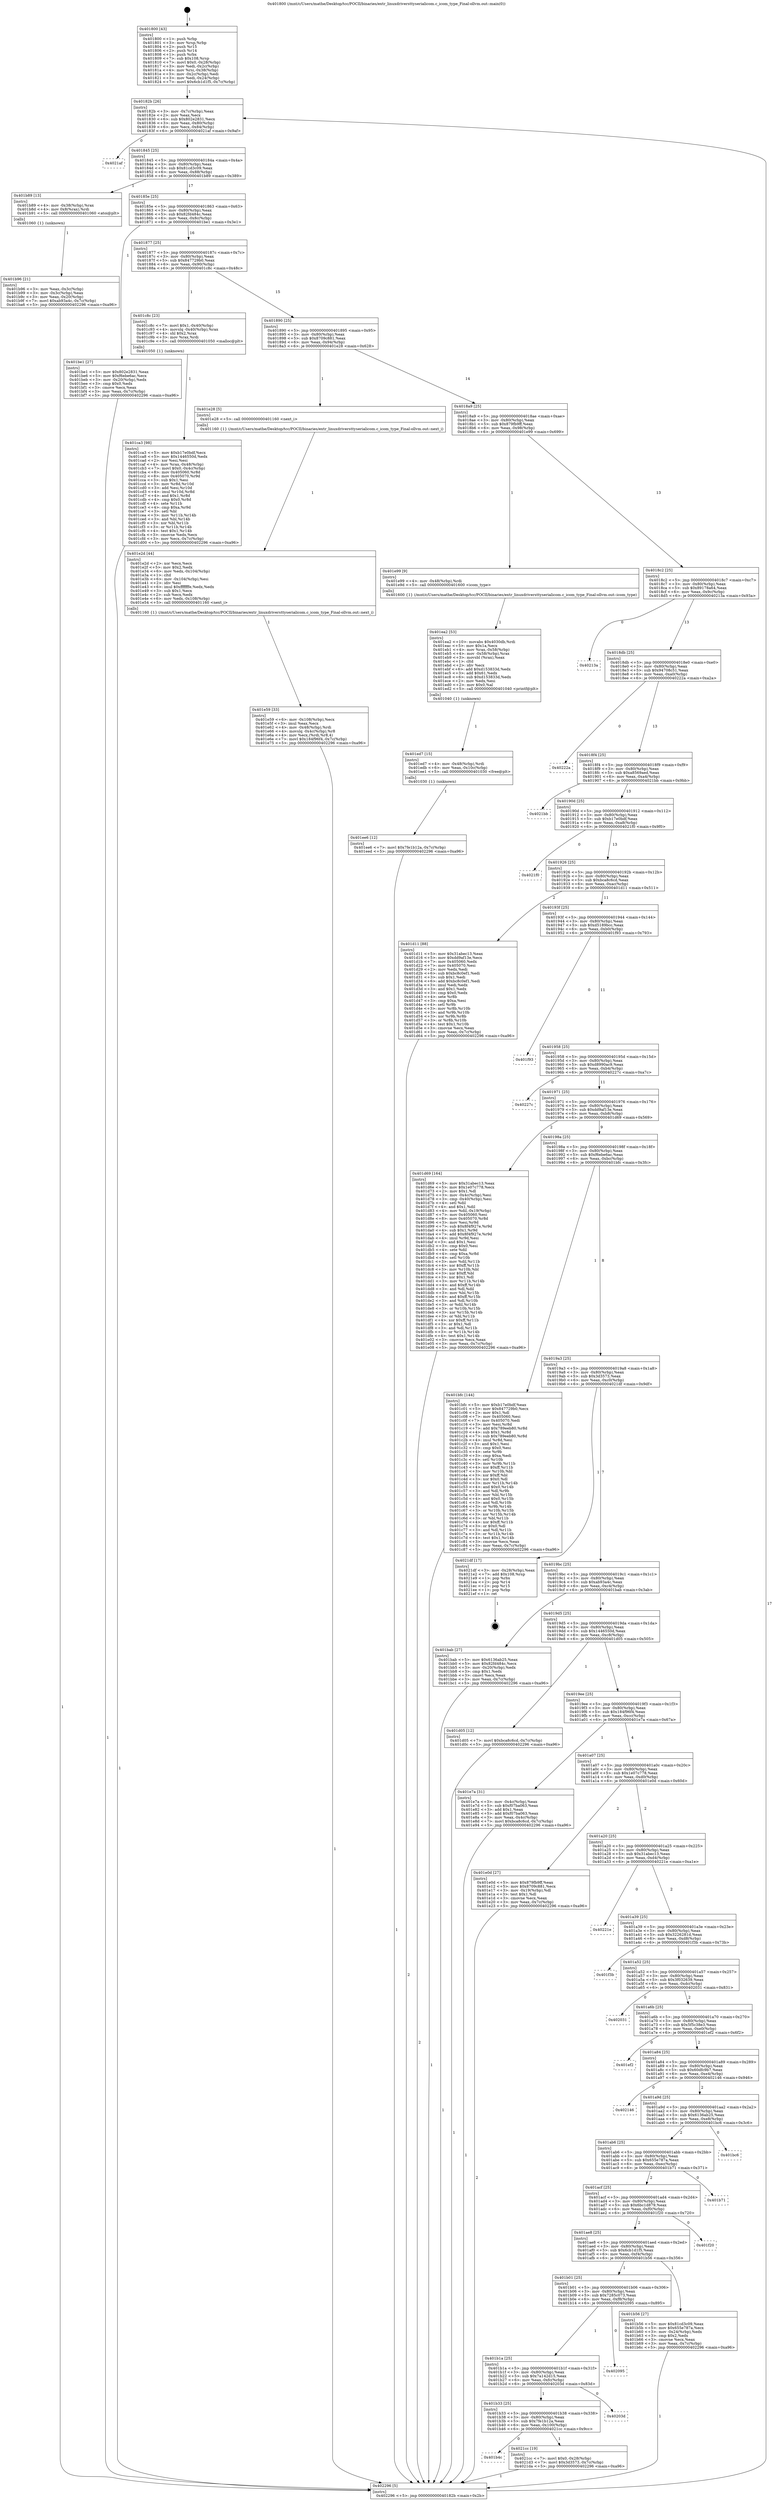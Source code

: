 digraph "0x401800" {
  label = "0x401800 (/mnt/c/Users/mathe/Desktop/tcc/POCII/binaries/extr_linuxdriversttyserialicom.c_icom_type_Final-ollvm.out::main(0))"
  labelloc = "t"
  node[shape=record]

  Entry [label="",width=0.3,height=0.3,shape=circle,fillcolor=black,style=filled]
  "0x40182b" [label="{
     0x40182b [26]\l
     | [instrs]\l
     &nbsp;&nbsp;0x40182b \<+3\>: mov -0x7c(%rbp),%eax\l
     &nbsp;&nbsp;0x40182e \<+2\>: mov %eax,%ecx\l
     &nbsp;&nbsp;0x401830 \<+6\>: sub $0x802e2831,%ecx\l
     &nbsp;&nbsp;0x401836 \<+3\>: mov %eax,-0x80(%rbp)\l
     &nbsp;&nbsp;0x401839 \<+6\>: mov %ecx,-0x84(%rbp)\l
     &nbsp;&nbsp;0x40183f \<+6\>: je 00000000004021af \<main+0x9af\>\l
  }"]
  "0x4021af" [label="{
     0x4021af\l
  }", style=dashed]
  "0x401845" [label="{
     0x401845 [25]\l
     | [instrs]\l
     &nbsp;&nbsp;0x401845 \<+5\>: jmp 000000000040184a \<main+0x4a\>\l
     &nbsp;&nbsp;0x40184a \<+3\>: mov -0x80(%rbp),%eax\l
     &nbsp;&nbsp;0x40184d \<+5\>: sub $0x81cd3c09,%eax\l
     &nbsp;&nbsp;0x401852 \<+6\>: mov %eax,-0x88(%rbp)\l
     &nbsp;&nbsp;0x401858 \<+6\>: je 0000000000401b89 \<main+0x389\>\l
  }"]
  Exit [label="",width=0.3,height=0.3,shape=circle,fillcolor=black,style=filled,peripheries=2]
  "0x401b89" [label="{
     0x401b89 [13]\l
     | [instrs]\l
     &nbsp;&nbsp;0x401b89 \<+4\>: mov -0x38(%rbp),%rax\l
     &nbsp;&nbsp;0x401b8d \<+4\>: mov 0x8(%rax),%rdi\l
     &nbsp;&nbsp;0x401b91 \<+5\>: call 0000000000401060 \<atoi@plt\>\l
     | [calls]\l
     &nbsp;&nbsp;0x401060 \{1\} (unknown)\l
  }"]
  "0x40185e" [label="{
     0x40185e [25]\l
     | [instrs]\l
     &nbsp;&nbsp;0x40185e \<+5\>: jmp 0000000000401863 \<main+0x63\>\l
     &nbsp;&nbsp;0x401863 \<+3\>: mov -0x80(%rbp),%eax\l
     &nbsp;&nbsp;0x401866 \<+5\>: sub $0x82fd484c,%eax\l
     &nbsp;&nbsp;0x40186b \<+6\>: mov %eax,-0x8c(%rbp)\l
     &nbsp;&nbsp;0x401871 \<+6\>: je 0000000000401be1 \<main+0x3e1\>\l
  }"]
  "0x401b4c" [label="{
     0x401b4c\l
  }", style=dashed]
  "0x401be1" [label="{
     0x401be1 [27]\l
     | [instrs]\l
     &nbsp;&nbsp;0x401be1 \<+5\>: mov $0x802e2831,%eax\l
     &nbsp;&nbsp;0x401be6 \<+5\>: mov $0xf6ebe6ac,%ecx\l
     &nbsp;&nbsp;0x401beb \<+3\>: mov -0x20(%rbp),%edx\l
     &nbsp;&nbsp;0x401bee \<+3\>: cmp $0x0,%edx\l
     &nbsp;&nbsp;0x401bf1 \<+3\>: cmove %ecx,%eax\l
     &nbsp;&nbsp;0x401bf4 \<+3\>: mov %eax,-0x7c(%rbp)\l
     &nbsp;&nbsp;0x401bf7 \<+5\>: jmp 0000000000402296 \<main+0xa96\>\l
  }"]
  "0x401877" [label="{
     0x401877 [25]\l
     | [instrs]\l
     &nbsp;&nbsp;0x401877 \<+5\>: jmp 000000000040187c \<main+0x7c\>\l
     &nbsp;&nbsp;0x40187c \<+3\>: mov -0x80(%rbp),%eax\l
     &nbsp;&nbsp;0x40187f \<+5\>: sub $0x847729b0,%eax\l
     &nbsp;&nbsp;0x401884 \<+6\>: mov %eax,-0x90(%rbp)\l
     &nbsp;&nbsp;0x40188a \<+6\>: je 0000000000401c8c \<main+0x48c\>\l
  }"]
  "0x4021cc" [label="{
     0x4021cc [19]\l
     | [instrs]\l
     &nbsp;&nbsp;0x4021cc \<+7\>: movl $0x0,-0x28(%rbp)\l
     &nbsp;&nbsp;0x4021d3 \<+7\>: movl $0x3d3573,-0x7c(%rbp)\l
     &nbsp;&nbsp;0x4021da \<+5\>: jmp 0000000000402296 \<main+0xa96\>\l
  }"]
  "0x401c8c" [label="{
     0x401c8c [23]\l
     | [instrs]\l
     &nbsp;&nbsp;0x401c8c \<+7\>: movl $0x1,-0x40(%rbp)\l
     &nbsp;&nbsp;0x401c93 \<+4\>: movslq -0x40(%rbp),%rax\l
     &nbsp;&nbsp;0x401c97 \<+4\>: shl $0x2,%rax\l
     &nbsp;&nbsp;0x401c9b \<+3\>: mov %rax,%rdi\l
     &nbsp;&nbsp;0x401c9e \<+5\>: call 0000000000401050 \<malloc@plt\>\l
     | [calls]\l
     &nbsp;&nbsp;0x401050 \{1\} (unknown)\l
  }"]
  "0x401890" [label="{
     0x401890 [25]\l
     | [instrs]\l
     &nbsp;&nbsp;0x401890 \<+5\>: jmp 0000000000401895 \<main+0x95\>\l
     &nbsp;&nbsp;0x401895 \<+3\>: mov -0x80(%rbp),%eax\l
     &nbsp;&nbsp;0x401898 \<+5\>: sub $0x8709c881,%eax\l
     &nbsp;&nbsp;0x40189d \<+6\>: mov %eax,-0x94(%rbp)\l
     &nbsp;&nbsp;0x4018a3 \<+6\>: je 0000000000401e28 \<main+0x628\>\l
  }"]
  "0x401b33" [label="{
     0x401b33 [25]\l
     | [instrs]\l
     &nbsp;&nbsp;0x401b33 \<+5\>: jmp 0000000000401b38 \<main+0x338\>\l
     &nbsp;&nbsp;0x401b38 \<+3\>: mov -0x80(%rbp),%eax\l
     &nbsp;&nbsp;0x401b3b \<+5\>: sub $0x7fe1b12a,%eax\l
     &nbsp;&nbsp;0x401b40 \<+6\>: mov %eax,-0x100(%rbp)\l
     &nbsp;&nbsp;0x401b46 \<+6\>: je 00000000004021cc \<main+0x9cc\>\l
  }"]
  "0x401e28" [label="{
     0x401e28 [5]\l
     | [instrs]\l
     &nbsp;&nbsp;0x401e28 \<+5\>: call 0000000000401160 \<next_i\>\l
     | [calls]\l
     &nbsp;&nbsp;0x401160 \{1\} (/mnt/c/Users/mathe/Desktop/tcc/POCII/binaries/extr_linuxdriversttyserialicom.c_icom_type_Final-ollvm.out::next_i)\l
  }"]
  "0x4018a9" [label="{
     0x4018a9 [25]\l
     | [instrs]\l
     &nbsp;&nbsp;0x4018a9 \<+5\>: jmp 00000000004018ae \<main+0xae\>\l
     &nbsp;&nbsp;0x4018ae \<+3\>: mov -0x80(%rbp),%eax\l
     &nbsp;&nbsp;0x4018b1 \<+5\>: sub $0x879fb9ff,%eax\l
     &nbsp;&nbsp;0x4018b6 \<+6\>: mov %eax,-0x98(%rbp)\l
     &nbsp;&nbsp;0x4018bc \<+6\>: je 0000000000401e99 \<main+0x699\>\l
  }"]
  "0x40203d" [label="{
     0x40203d\l
  }", style=dashed]
  "0x401e99" [label="{
     0x401e99 [9]\l
     | [instrs]\l
     &nbsp;&nbsp;0x401e99 \<+4\>: mov -0x48(%rbp),%rdi\l
     &nbsp;&nbsp;0x401e9d \<+5\>: call 0000000000401600 \<icom_type\>\l
     | [calls]\l
     &nbsp;&nbsp;0x401600 \{1\} (/mnt/c/Users/mathe/Desktop/tcc/POCII/binaries/extr_linuxdriversttyserialicom.c_icom_type_Final-ollvm.out::icom_type)\l
  }"]
  "0x4018c2" [label="{
     0x4018c2 [25]\l
     | [instrs]\l
     &nbsp;&nbsp;0x4018c2 \<+5\>: jmp 00000000004018c7 \<main+0xc7\>\l
     &nbsp;&nbsp;0x4018c7 \<+3\>: mov -0x80(%rbp),%eax\l
     &nbsp;&nbsp;0x4018ca \<+5\>: sub $0x89178a64,%eax\l
     &nbsp;&nbsp;0x4018cf \<+6\>: mov %eax,-0x9c(%rbp)\l
     &nbsp;&nbsp;0x4018d5 \<+6\>: je 000000000040213a \<main+0x93a\>\l
  }"]
  "0x401b1a" [label="{
     0x401b1a [25]\l
     | [instrs]\l
     &nbsp;&nbsp;0x401b1a \<+5\>: jmp 0000000000401b1f \<main+0x31f\>\l
     &nbsp;&nbsp;0x401b1f \<+3\>: mov -0x80(%rbp),%eax\l
     &nbsp;&nbsp;0x401b22 \<+5\>: sub $0x7a142d15,%eax\l
     &nbsp;&nbsp;0x401b27 \<+6\>: mov %eax,-0xfc(%rbp)\l
     &nbsp;&nbsp;0x401b2d \<+6\>: je 000000000040203d \<main+0x83d\>\l
  }"]
  "0x40213a" [label="{
     0x40213a\l
  }", style=dashed]
  "0x4018db" [label="{
     0x4018db [25]\l
     | [instrs]\l
     &nbsp;&nbsp;0x4018db \<+5\>: jmp 00000000004018e0 \<main+0xe0\>\l
     &nbsp;&nbsp;0x4018e0 \<+3\>: mov -0x80(%rbp),%eax\l
     &nbsp;&nbsp;0x4018e3 \<+5\>: sub $0x94708c51,%eax\l
     &nbsp;&nbsp;0x4018e8 \<+6\>: mov %eax,-0xa0(%rbp)\l
     &nbsp;&nbsp;0x4018ee \<+6\>: je 000000000040222a \<main+0xa2a\>\l
  }"]
  "0x402095" [label="{
     0x402095\l
  }", style=dashed]
  "0x40222a" [label="{
     0x40222a\l
  }", style=dashed]
  "0x4018f4" [label="{
     0x4018f4 [25]\l
     | [instrs]\l
     &nbsp;&nbsp;0x4018f4 \<+5\>: jmp 00000000004018f9 \<main+0xf9\>\l
     &nbsp;&nbsp;0x4018f9 \<+3\>: mov -0x80(%rbp),%eax\l
     &nbsp;&nbsp;0x4018fc \<+5\>: sub $0xa8569aed,%eax\l
     &nbsp;&nbsp;0x401901 \<+6\>: mov %eax,-0xa4(%rbp)\l
     &nbsp;&nbsp;0x401907 \<+6\>: je 00000000004021bb \<main+0x9bb\>\l
  }"]
  "0x401ee6" [label="{
     0x401ee6 [12]\l
     | [instrs]\l
     &nbsp;&nbsp;0x401ee6 \<+7\>: movl $0x7fe1b12a,-0x7c(%rbp)\l
     &nbsp;&nbsp;0x401eed \<+5\>: jmp 0000000000402296 \<main+0xa96\>\l
  }"]
  "0x4021bb" [label="{
     0x4021bb\l
  }", style=dashed]
  "0x40190d" [label="{
     0x40190d [25]\l
     | [instrs]\l
     &nbsp;&nbsp;0x40190d \<+5\>: jmp 0000000000401912 \<main+0x112\>\l
     &nbsp;&nbsp;0x401912 \<+3\>: mov -0x80(%rbp),%eax\l
     &nbsp;&nbsp;0x401915 \<+5\>: sub $0xb17e0bdf,%eax\l
     &nbsp;&nbsp;0x40191a \<+6\>: mov %eax,-0xa8(%rbp)\l
     &nbsp;&nbsp;0x401920 \<+6\>: je 00000000004021f0 \<main+0x9f0\>\l
  }"]
  "0x401ed7" [label="{
     0x401ed7 [15]\l
     | [instrs]\l
     &nbsp;&nbsp;0x401ed7 \<+4\>: mov -0x48(%rbp),%rdi\l
     &nbsp;&nbsp;0x401edb \<+6\>: mov %eax,-0x10c(%rbp)\l
     &nbsp;&nbsp;0x401ee1 \<+5\>: call 0000000000401030 \<free@plt\>\l
     | [calls]\l
     &nbsp;&nbsp;0x401030 \{1\} (unknown)\l
  }"]
  "0x4021f0" [label="{
     0x4021f0\l
  }", style=dashed]
  "0x401926" [label="{
     0x401926 [25]\l
     | [instrs]\l
     &nbsp;&nbsp;0x401926 \<+5\>: jmp 000000000040192b \<main+0x12b\>\l
     &nbsp;&nbsp;0x40192b \<+3\>: mov -0x80(%rbp),%eax\l
     &nbsp;&nbsp;0x40192e \<+5\>: sub $0xbca8c6cd,%eax\l
     &nbsp;&nbsp;0x401933 \<+6\>: mov %eax,-0xac(%rbp)\l
     &nbsp;&nbsp;0x401939 \<+6\>: je 0000000000401d11 \<main+0x511\>\l
  }"]
  "0x401ea2" [label="{
     0x401ea2 [53]\l
     | [instrs]\l
     &nbsp;&nbsp;0x401ea2 \<+10\>: movabs $0x4030db,%rdi\l
     &nbsp;&nbsp;0x401eac \<+5\>: mov $0x1a,%ecx\l
     &nbsp;&nbsp;0x401eb1 \<+4\>: mov %rax,-0x58(%rbp)\l
     &nbsp;&nbsp;0x401eb5 \<+4\>: mov -0x58(%rbp),%rax\l
     &nbsp;&nbsp;0x401eb9 \<+3\>: movsbl (%rax),%eax\l
     &nbsp;&nbsp;0x401ebc \<+1\>: cltd\l
     &nbsp;&nbsp;0x401ebd \<+2\>: idiv %ecx\l
     &nbsp;&nbsp;0x401ebf \<+6\>: add $0xd153833d,%edx\l
     &nbsp;&nbsp;0x401ec5 \<+3\>: add $0x61,%edx\l
     &nbsp;&nbsp;0x401ec8 \<+6\>: sub $0xd153833d,%edx\l
     &nbsp;&nbsp;0x401ece \<+2\>: mov %edx,%esi\l
     &nbsp;&nbsp;0x401ed0 \<+2\>: mov $0x0,%al\l
     &nbsp;&nbsp;0x401ed2 \<+5\>: call 0000000000401040 \<printf@plt\>\l
     | [calls]\l
     &nbsp;&nbsp;0x401040 \{1\} (unknown)\l
  }"]
  "0x401d11" [label="{
     0x401d11 [88]\l
     | [instrs]\l
     &nbsp;&nbsp;0x401d11 \<+5\>: mov $0x31abec13,%eax\l
     &nbsp;&nbsp;0x401d16 \<+5\>: mov $0xdd9af13e,%ecx\l
     &nbsp;&nbsp;0x401d1b \<+7\>: mov 0x405060,%edx\l
     &nbsp;&nbsp;0x401d22 \<+7\>: mov 0x405070,%esi\l
     &nbsp;&nbsp;0x401d29 \<+2\>: mov %edx,%edi\l
     &nbsp;&nbsp;0x401d2b \<+6\>: sub $0xbc8c0ef1,%edi\l
     &nbsp;&nbsp;0x401d31 \<+3\>: sub $0x1,%edi\l
     &nbsp;&nbsp;0x401d34 \<+6\>: add $0xbc8c0ef1,%edi\l
     &nbsp;&nbsp;0x401d3a \<+3\>: imul %edi,%edx\l
     &nbsp;&nbsp;0x401d3d \<+3\>: and $0x1,%edx\l
     &nbsp;&nbsp;0x401d40 \<+3\>: cmp $0x0,%edx\l
     &nbsp;&nbsp;0x401d43 \<+4\>: sete %r8b\l
     &nbsp;&nbsp;0x401d47 \<+3\>: cmp $0xa,%esi\l
     &nbsp;&nbsp;0x401d4a \<+4\>: setl %r9b\l
     &nbsp;&nbsp;0x401d4e \<+3\>: mov %r8b,%r10b\l
     &nbsp;&nbsp;0x401d51 \<+3\>: and %r9b,%r10b\l
     &nbsp;&nbsp;0x401d54 \<+3\>: xor %r9b,%r8b\l
     &nbsp;&nbsp;0x401d57 \<+3\>: or %r8b,%r10b\l
     &nbsp;&nbsp;0x401d5a \<+4\>: test $0x1,%r10b\l
     &nbsp;&nbsp;0x401d5e \<+3\>: cmovne %ecx,%eax\l
     &nbsp;&nbsp;0x401d61 \<+3\>: mov %eax,-0x7c(%rbp)\l
     &nbsp;&nbsp;0x401d64 \<+5\>: jmp 0000000000402296 \<main+0xa96\>\l
  }"]
  "0x40193f" [label="{
     0x40193f [25]\l
     | [instrs]\l
     &nbsp;&nbsp;0x40193f \<+5\>: jmp 0000000000401944 \<main+0x144\>\l
     &nbsp;&nbsp;0x401944 \<+3\>: mov -0x80(%rbp),%eax\l
     &nbsp;&nbsp;0x401947 \<+5\>: sub $0xd5189bcc,%eax\l
     &nbsp;&nbsp;0x40194c \<+6\>: mov %eax,-0xb0(%rbp)\l
     &nbsp;&nbsp;0x401952 \<+6\>: je 0000000000401f93 \<main+0x793\>\l
  }"]
  "0x401e59" [label="{
     0x401e59 [33]\l
     | [instrs]\l
     &nbsp;&nbsp;0x401e59 \<+6\>: mov -0x108(%rbp),%ecx\l
     &nbsp;&nbsp;0x401e5f \<+3\>: imul %eax,%ecx\l
     &nbsp;&nbsp;0x401e62 \<+4\>: mov -0x48(%rbp),%rdi\l
     &nbsp;&nbsp;0x401e66 \<+4\>: movslq -0x4c(%rbp),%r8\l
     &nbsp;&nbsp;0x401e6a \<+4\>: mov %ecx,(%rdi,%r8,4)\l
     &nbsp;&nbsp;0x401e6e \<+7\>: movl $0x184f96f4,-0x7c(%rbp)\l
     &nbsp;&nbsp;0x401e75 \<+5\>: jmp 0000000000402296 \<main+0xa96\>\l
  }"]
  "0x401f93" [label="{
     0x401f93\l
  }", style=dashed]
  "0x401958" [label="{
     0x401958 [25]\l
     | [instrs]\l
     &nbsp;&nbsp;0x401958 \<+5\>: jmp 000000000040195d \<main+0x15d\>\l
     &nbsp;&nbsp;0x40195d \<+3\>: mov -0x80(%rbp),%eax\l
     &nbsp;&nbsp;0x401960 \<+5\>: sub $0xd8990ac9,%eax\l
     &nbsp;&nbsp;0x401965 \<+6\>: mov %eax,-0xb4(%rbp)\l
     &nbsp;&nbsp;0x40196b \<+6\>: je 000000000040227c \<main+0xa7c\>\l
  }"]
  "0x401e2d" [label="{
     0x401e2d [44]\l
     | [instrs]\l
     &nbsp;&nbsp;0x401e2d \<+2\>: xor %ecx,%ecx\l
     &nbsp;&nbsp;0x401e2f \<+5\>: mov $0x2,%edx\l
     &nbsp;&nbsp;0x401e34 \<+6\>: mov %edx,-0x104(%rbp)\l
     &nbsp;&nbsp;0x401e3a \<+1\>: cltd\l
     &nbsp;&nbsp;0x401e3b \<+6\>: mov -0x104(%rbp),%esi\l
     &nbsp;&nbsp;0x401e41 \<+2\>: idiv %esi\l
     &nbsp;&nbsp;0x401e43 \<+6\>: imul $0xfffffffe,%edx,%edx\l
     &nbsp;&nbsp;0x401e49 \<+3\>: sub $0x1,%ecx\l
     &nbsp;&nbsp;0x401e4c \<+2\>: sub %ecx,%edx\l
     &nbsp;&nbsp;0x401e4e \<+6\>: mov %edx,-0x108(%rbp)\l
     &nbsp;&nbsp;0x401e54 \<+5\>: call 0000000000401160 \<next_i\>\l
     | [calls]\l
     &nbsp;&nbsp;0x401160 \{1\} (/mnt/c/Users/mathe/Desktop/tcc/POCII/binaries/extr_linuxdriversttyserialicom.c_icom_type_Final-ollvm.out::next_i)\l
  }"]
  "0x40227c" [label="{
     0x40227c\l
  }", style=dashed]
  "0x401971" [label="{
     0x401971 [25]\l
     | [instrs]\l
     &nbsp;&nbsp;0x401971 \<+5\>: jmp 0000000000401976 \<main+0x176\>\l
     &nbsp;&nbsp;0x401976 \<+3\>: mov -0x80(%rbp),%eax\l
     &nbsp;&nbsp;0x401979 \<+5\>: sub $0xdd9af13e,%eax\l
     &nbsp;&nbsp;0x40197e \<+6\>: mov %eax,-0xb8(%rbp)\l
     &nbsp;&nbsp;0x401984 \<+6\>: je 0000000000401d69 \<main+0x569\>\l
  }"]
  "0x401ca3" [label="{
     0x401ca3 [98]\l
     | [instrs]\l
     &nbsp;&nbsp;0x401ca3 \<+5\>: mov $0xb17e0bdf,%ecx\l
     &nbsp;&nbsp;0x401ca8 \<+5\>: mov $0x1446550d,%edx\l
     &nbsp;&nbsp;0x401cad \<+2\>: xor %esi,%esi\l
     &nbsp;&nbsp;0x401caf \<+4\>: mov %rax,-0x48(%rbp)\l
     &nbsp;&nbsp;0x401cb3 \<+7\>: movl $0x0,-0x4c(%rbp)\l
     &nbsp;&nbsp;0x401cba \<+8\>: mov 0x405060,%r8d\l
     &nbsp;&nbsp;0x401cc2 \<+8\>: mov 0x405070,%r9d\l
     &nbsp;&nbsp;0x401cca \<+3\>: sub $0x1,%esi\l
     &nbsp;&nbsp;0x401ccd \<+3\>: mov %r8d,%r10d\l
     &nbsp;&nbsp;0x401cd0 \<+3\>: add %esi,%r10d\l
     &nbsp;&nbsp;0x401cd3 \<+4\>: imul %r10d,%r8d\l
     &nbsp;&nbsp;0x401cd7 \<+4\>: and $0x1,%r8d\l
     &nbsp;&nbsp;0x401cdb \<+4\>: cmp $0x0,%r8d\l
     &nbsp;&nbsp;0x401cdf \<+4\>: sete %r11b\l
     &nbsp;&nbsp;0x401ce3 \<+4\>: cmp $0xa,%r9d\l
     &nbsp;&nbsp;0x401ce7 \<+3\>: setl %bl\l
     &nbsp;&nbsp;0x401cea \<+3\>: mov %r11b,%r14b\l
     &nbsp;&nbsp;0x401ced \<+3\>: and %bl,%r14b\l
     &nbsp;&nbsp;0x401cf0 \<+3\>: xor %bl,%r11b\l
     &nbsp;&nbsp;0x401cf3 \<+3\>: or %r11b,%r14b\l
     &nbsp;&nbsp;0x401cf6 \<+4\>: test $0x1,%r14b\l
     &nbsp;&nbsp;0x401cfa \<+3\>: cmovne %edx,%ecx\l
     &nbsp;&nbsp;0x401cfd \<+3\>: mov %ecx,-0x7c(%rbp)\l
     &nbsp;&nbsp;0x401d00 \<+5\>: jmp 0000000000402296 \<main+0xa96\>\l
  }"]
  "0x401d69" [label="{
     0x401d69 [164]\l
     | [instrs]\l
     &nbsp;&nbsp;0x401d69 \<+5\>: mov $0x31abec13,%eax\l
     &nbsp;&nbsp;0x401d6e \<+5\>: mov $0x1e07c778,%ecx\l
     &nbsp;&nbsp;0x401d73 \<+2\>: mov $0x1,%dl\l
     &nbsp;&nbsp;0x401d75 \<+3\>: mov -0x4c(%rbp),%esi\l
     &nbsp;&nbsp;0x401d78 \<+3\>: cmp -0x40(%rbp),%esi\l
     &nbsp;&nbsp;0x401d7b \<+4\>: setl %dil\l
     &nbsp;&nbsp;0x401d7f \<+4\>: and $0x1,%dil\l
     &nbsp;&nbsp;0x401d83 \<+4\>: mov %dil,-0x19(%rbp)\l
     &nbsp;&nbsp;0x401d87 \<+7\>: mov 0x405060,%esi\l
     &nbsp;&nbsp;0x401d8e \<+8\>: mov 0x405070,%r8d\l
     &nbsp;&nbsp;0x401d96 \<+3\>: mov %esi,%r9d\l
     &nbsp;&nbsp;0x401d99 \<+7\>: sub $0x8f4f927e,%r9d\l
     &nbsp;&nbsp;0x401da0 \<+4\>: sub $0x1,%r9d\l
     &nbsp;&nbsp;0x401da4 \<+7\>: add $0x8f4f927e,%r9d\l
     &nbsp;&nbsp;0x401dab \<+4\>: imul %r9d,%esi\l
     &nbsp;&nbsp;0x401daf \<+3\>: and $0x1,%esi\l
     &nbsp;&nbsp;0x401db2 \<+3\>: cmp $0x0,%esi\l
     &nbsp;&nbsp;0x401db5 \<+4\>: sete %dil\l
     &nbsp;&nbsp;0x401db9 \<+4\>: cmp $0xa,%r8d\l
     &nbsp;&nbsp;0x401dbd \<+4\>: setl %r10b\l
     &nbsp;&nbsp;0x401dc1 \<+3\>: mov %dil,%r11b\l
     &nbsp;&nbsp;0x401dc4 \<+4\>: xor $0xff,%r11b\l
     &nbsp;&nbsp;0x401dc8 \<+3\>: mov %r10b,%bl\l
     &nbsp;&nbsp;0x401dcb \<+3\>: xor $0xff,%bl\l
     &nbsp;&nbsp;0x401dce \<+3\>: xor $0x1,%dl\l
     &nbsp;&nbsp;0x401dd1 \<+3\>: mov %r11b,%r14b\l
     &nbsp;&nbsp;0x401dd4 \<+4\>: and $0xff,%r14b\l
     &nbsp;&nbsp;0x401dd8 \<+3\>: and %dl,%dil\l
     &nbsp;&nbsp;0x401ddb \<+3\>: mov %bl,%r15b\l
     &nbsp;&nbsp;0x401dde \<+4\>: and $0xff,%r15b\l
     &nbsp;&nbsp;0x401de2 \<+3\>: and %dl,%r10b\l
     &nbsp;&nbsp;0x401de5 \<+3\>: or %dil,%r14b\l
     &nbsp;&nbsp;0x401de8 \<+3\>: or %r10b,%r15b\l
     &nbsp;&nbsp;0x401deb \<+3\>: xor %r15b,%r14b\l
     &nbsp;&nbsp;0x401dee \<+3\>: or %bl,%r11b\l
     &nbsp;&nbsp;0x401df1 \<+4\>: xor $0xff,%r11b\l
     &nbsp;&nbsp;0x401df5 \<+3\>: or $0x1,%dl\l
     &nbsp;&nbsp;0x401df8 \<+3\>: and %dl,%r11b\l
     &nbsp;&nbsp;0x401dfb \<+3\>: or %r11b,%r14b\l
     &nbsp;&nbsp;0x401dfe \<+4\>: test $0x1,%r14b\l
     &nbsp;&nbsp;0x401e02 \<+3\>: cmovne %ecx,%eax\l
     &nbsp;&nbsp;0x401e05 \<+3\>: mov %eax,-0x7c(%rbp)\l
     &nbsp;&nbsp;0x401e08 \<+5\>: jmp 0000000000402296 \<main+0xa96\>\l
  }"]
  "0x40198a" [label="{
     0x40198a [25]\l
     | [instrs]\l
     &nbsp;&nbsp;0x40198a \<+5\>: jmp 000000000040198f \<main+0x18f\>\l
     &nbsp;&nbsp;0x40198f \<+3\>: mov -0x80(%rbp),%eax\l
     &nbsp;&nbsp;0x401992 \<+5\>: sub $0xf6ebe6ac,%eax\l
     &nbsp;&nbsp;0x401997 \<+6\>: mov %eax,-0xbc(%rbp)\l
     &nbsp;&nbsp;0x40199d \<+6\>: je 0000000000401bfc \<main+0x3fc\>\l
  }"]
  "0x401b96" [label="{
     0x401b96 [21]\l
     | [instrs]\l
     &nbsp;&nbsp;0x401b96 \<+3\>: mov %eax,-0x3c(%rbp)\l
     &nbsp;&nbsp;0x401b99 \<+3\>: mov -0x3c(%rbp),%eax\l
     &nbsp;&nbsp;0x401b9c \<+3\>: mov %eax,-0x20(%rbp)\l
     &nbsp;&nbsp;0x401b9f \<+7\>: movl $0xab93a4c,-0x7c(%rbp)\l
     &nbsp;&nbsp;0x401ba6 \<+5\>: jmp 0000000000402296 \<main+0xa96\>\l
  }"]
  "0x401bfc" [label="{
     0x401bfc [144]\l
     | [instrs]\l
     &nbsp;&nbsp;0x401bfc \<+5\>: mov $0xb17e0bdf,%eax\l
     &nbsp;&nbsp;0x401c01 \<+5\>: mov $0x847729b0,%ecx\l
     &nbsp;&nbsp;0x401c06 \<+2\>: mov $0x1,%dl\l
     &nbsp;&nbsp;0x401c08 \<+7\>: mov 0x405060,%esi\l
     &nbsp;&nbsp;0x401c0f \<+7\>: mov 0x405070,%edi\l
     &nbsp;&nbsp;0x401c16 \<+3\>: mov %esi,%r8d\l
     &nbsp;&nbsp;0x401c19 \<+7\>: add $0x789eeb80,%r8d\l
     &nbsp;&nbsp;0x401c20 \<+4\>: sub $0x1,%r8d\l
     &nbsp;&nbsp;0x401c24 \<+7\>: sub $0x789eeb80,%r8d\l
     &nbsp;&nbsp;0x401c2b \<+4\>: imul %r8d,%esi\l
     &nbsp;&nbsp;0x401c2f \<+3\>: and $0x1,%esi\l
     &nbsp;&nbsp;0x401c32 \<+3\>: cmp $0x0,%esi\l
     &nbsp;&nbsp;0x401c35 \<+4\>: sete %r9b\l
     &nbsp;&nbsp;0x401c39 \<+3\>: cmp $0xa,%edi\l
     &nbsp;&nbsp;0x401c3c \<+4\>: setl %r10b\l
     &nbsp;&nbsp;0x401c40 \<+3\>: mov %r9b,%r11b\l
     &nbsp;&nbsp;0x401c43 \<+4\>: xor $0xff,%r11b\l
     &nbsp;&nbsp;0x401c47 \<+3\>: mov %r10b,%bl\l
     &nbsp;&nbsp;0x401c4a \<+3\>: xor $0xff,%bl\l
     &nbsp;&nbsp;0x401c4d \<+3\>: xor $0x0,%dl\l
     &nbsp;&nbsp;0x401c50 \<+3\>: mov %r11b,%r14b\l
     &nbsp;&nbsp;0x401c53 \<+4\>: and $0x0,%r14b\l
     &nbsp;&nbsp;0x401c57 \<+3\>: and %dl,%r9b\l
     &nbsp;&nbsp;0x401c5a \<+3\>: mov %bl,%r15b\l
     &nbsp;&nbsp;0x401c5d \<+4\>: and $0x0,%r15b\l
     &nbsp;&nbsp;0x401c61 \<+3\>: and %dl,%r10b\l
     &nbsp;&nbsp;0x401c64 \<+3\>: or %r9b,%r14b\l
     &nbsp;&nbsp;0x401c67 \<+3\>: or %r10b,%r15b\l
     &nbsp;&nbsp;0x401c6a \<+3\>: xor %r15b,%r14b\l
     &nbsp;&nbsp;0x401c6d \<+3\>: or %bl,%r11b\l
     &nbsp;&nbsp;0x401c70 \<+4\>: xor $0xff,%r11b\l
     &nbsp;&nbsp;0x401c74 \<+3\>: or $0x0,%dl\l
     &nbsp;&nbsp;0x401c77 \<+3\>: and %dl,%r11b\l
     &nbsp;&nbsp;0x401c7a \<+3\>: or %r11b,%r14b\l
     &nbsp;&nbsp;0x401c7d \<+4\>: test $0x1,%r14b\l
     &nbsp;&nbsp;0x401c81 \<+3\>: cmovne %ecx,%eax\l
     &nbsp;&nbsp;0x401c84 \<+3\>: mov %eax,-0x7c(%rbp)\l
     &nbsp;&nbsp;0x401c87 \<+5\>: jmp 0000000000402296 \<main+0xa96\>\l
  }"]
  "0x4019a3" [label="{
     0x4019a3 [25]\l
     | [instrs]\l
     &nbsp;&nbsp;0x4019a3 \<+5\>: jmp 00000000004019a8 \<main+0x1a8\>\l
     &nbsp;&nbsp;0x4019a8 \<+3\>: mov -0x80(%rbp),%eax\l
     &nbsp;&nbsp;0x4019ab \<+5\>: sub $0x3d3573,%eax\l
     &nbsp;&nbsp;0x4019b0 \<+6\>: mov %eax,-0xc0(%rbp)\l
     &nbsp;&nbsp;0x4019b6 \<+6\>: je 00000000004021df \<main+0x9df\>\l
  }"]
  "0x401800" [label="{
     0x401800 [43]\l
     | [instrs]\l
     &nbsp;&nbsp;0x401800 \<+1\>: push %rbp\l
     &nbsp;&nbsp;0x401801 \<+3\>: mov %rsp,%rbp\l
     &nbsp;&nbsp;0x401804 \<+2\>: push %r15\l
     &nbsp;&nbsp;0x401806 \<+2\>: push %r14\l
     &nbsp;&nbsp;0x401808 \<+1\>: push %rbx\l
     &nbsp;&nbsp;0x401809 \<+7\>: sub $0x108,%rsp\l
     &nbsp;&nbsp;0x401810 \<+7\>: movl $0x0,-0x28(%rbp)\l
     &nbsp;&nbsp;0x401817 \<+3\>: mov %edi,-0x2c(%rbp)\l
     &nbsp;&nbsp;0x40181a \<+4\>: mov %rsi,-0x38(%rbp)\l
     &nbsp;&nbsp;0x40181e \<+3\>: mov -0x2c(%rbp),%edi\l
     &nbsp;&nbsp;0x401821 \<+3\>: mov %edi,-0x24(%rbp)\l
     &nbsp;&nbsp;0x401824 \<+7\>: movl $0x6cb1d1f5,-0x7c(%rbp)\l
  }"]
  "0x4021df" [label="{
     0x4021df [17]\l
     | [instrs]\l
     &nbsp;&nbsp;0x4021df \<+3\>: mov -0x28(%rbp),%eax\l
     &nbsp;&nbsp;0x4021e2 \<+7\>: add $0x108,%rsp\l
     &nbsp;&nbsp;0x4021e9 \<+1\>: pop %rbx\l
     &nbsp;&nbsp;0x4021ea \<+2\>: pop %r14\l
     &nbsp;&nbsp;0x4021ec \<+2\>: pop %r15\l
     &nbsp;&nbsp;0x4021ee \<+1\>: pop %rbp\l
     &nbsp;&nbsp;0x4021ef \<+1\>: ret\l
  }"]
  "0x4019bc" [label="{
     0x4019bc [25]\l
     | [instrs]\l
     &nbsp;&nbsp;0x4019bc \<+5\>: jmp 00000000004019c1 \<main+0x1c1\>\l
     &nbsp;&nbsp;0x4019c1 \<+3\>: mov -0x80(%rbp),%eax\l
     &nbsp;&nbsp;0x4019c4 \<+5\>: sub $0xab93a4c,%eax\l
     &nbsp;&nbsp;0x4019c9 \<+6\>: mov %eax,-0xc4(%rbp)\l
     &nbsp;&nbsp;0x4019cf \<+6\>: je 0000000000401bab \<main+0x3ab\>\l
  }"]
  "0x402296" [label="{
     0x402296 [5]\l
     | [instrs]\l
     &nbsp;&nbsp;0x402296 \<+5\>: jmp 000000000040182b \<main+0x2b\>\l
  }"]
  "0x401bab" [label="{
     0x401bab [27]\l
     | [instrs]\l
     &nbsp;&nbsp;0x401bab \<+5\>: mov $0x6136ab25,%eax\l
     &nbsp;&nbsp;0x401bb0 \<+5\>: mov $0x82fd484c,%ecx\l
     &nbsp;&nbsp;0x401bb5 \<+3\>: mov -0x20(%rbp),%edx\l
     &nbsp;&nbsp;0x401bb8 \<+3\>: cmp $0x1,%edx\l
     &nbsp;&nbsp;0x401bbb \<+3\>: cmovl %ecx,%eax\l
     &nbsp;&nbsp;0x401bbe \<+3\>: mov %eax,-0x7c(%rbp)\l
     &nbsp;&nbsp;0x401bc1 \<+5\>: jmp 0000000000402296 \<main+0xa96\>\l
  }"]
  "0x4019d5" [label="{
     0x4019d5 [25]\l
     | [instrs]\l
     &nbsp;&nbsp;0x4019d5 \<+5\>: jmp 00000000004019da \<main+0x1da\>\l
     &nbsp;&nbsp;0x4019da \<+3\>: mov -0x80(%rbp),%eax\l
     &nbsp;&nbsp;0x4019dd \<+5\>: sub $0x1446550d,%eax\l
     &nbsp;&nbsp;0x4019e2 \<+6\>: mov %eax,-0xc8(%rbp)\l
     &nbsp;&nbsp;0x4019e8 \<+6\>: je 0000000000401d05 \<main+0x505\>\l
  }"]
  "0x401b01" [label="{
     0x401b01 [25]\l
     | [instrs]\l
     &nbsp;&nbsp;0x401b01 \<+5\>: jmp 0000000000401b06 \<main+0x306\>\l
     &nbsp;&nbsp;0x401b06 \<+3\>: mov -0x80(%rbp),%eax\l
     &nbsp;&nbsp;0x401b09 \<+5\>: sub $0x7285c073,%eax\l
     &nbsp;&nbsp;0x401b0e \<+6\>: mov %eax,-0xf8(%rbp)\l
     &nbsp;&nbsp;0x401b14 \<+6\>: je 0000000000402095 \<main+0x895\>\l
  }"]
  "0x401d05" [label="{
     0x401d05 [12]\l
     | [instrs]\l
     &nbsp;&nbsp;0x401d05 \<+7\>: movl $0xbca8c6cd,-0x7c(%rbp)\l
     &nbsp;&nbsp;0x401d0c \<+5\>: jmp 0000000000402296 \<main+0xa96\>\l
  }"]
  "0x4019ee" [label="{
     0x4019ee [25]\l
     | [instrs]\l
     &nbsp;&nbsp;0x4019ee \<+5\>: jmp 00000000004019f3 \<main+0x1f3\>\l
     &nbsp;&nbsp;0x4019f3 \<+3\>: mov -0x80(%rbp),%eax\l
     &nbsp;&nbsp;0x4019f6 \<+5\>: sub $0x184f96f4,%eax\l
     &nbsp;&nbsp;0x4019fb \<+6\>: mov %eax,-0xcc(%rbp)\l
     &nbsp;&nbsp;0x401a01 \<+6\>: je 0000000000401e7a \<main+0x67a\>\l
  }"]
  "0x401b56" [label="{
     0x401b56 [27]\l
     | [instrs]\l
     &nbsp;&nbsp;0x401b56 \<+5\>: mov $0x81cd3c09,%eax\l
     &nbsp;&nbsp;0x401b5b \<+5\>: mov $0x655e787a,%ecx\l
     &nbsp;&nbsp;0x401b60 \<+3\>: mov -0x24(%rbp),%edx\l
     &nbsp;&nbsp;0x401b63 \<+3\>: cmp $0x2,%edx\l
     &nbsp;&nbsp;0x401b66 \<+3\>: cmovne %ecx,%eax\l
     &nbsp;&nbsp;0x401b69 \<+3\>: mov %eax,-0x7c(%rbp)\l
     &nbsp;&nbsp;0x401b6c \<+5\>: jmp 0000000000402296 \<main+0xa96\>\l
  }"]
  "0x401e7a" [label="{
     0x401e7a [31]\l
     | [instrs]\l
     &nbsp;&nbsp;0x401e7a \<+3\>: mov -0x4c(%rbp),%eax\l
     &nbsp;&nbsp;0x401e7d \<+5\>: sub $0xf07ba063,%eax\l
     &nbsp;&nbsp;0x401e82 \<+3\>: add $0x1,%eax\l
     &nbsp;&nbsp;0x401e85 \<+5\>: add $0xf07ba063,%eax\l
     &nbsp;&nbsp;0x401e8a \<+3\>: mov %eax,-0x4c(%rbp)\l
     &nbsp;&nbsp;0x401e8d \<+7\>: movl $0xbca8c6cd,-0x7c(%rbp)\l
     &nbsp;&nbsp;0x401e94 \<+5\>: jmp 0000000000402296 \<main+0xa96\>\l
  }"]
  "0x401a07" [label="{
     0x401a07 [25]\l
     | [instrs]\l
     &nbsp;&nbsp;0x401a07 \<+5\>: jmp 0000000000401a0c \<main+0x20c\>\l
     &nbsp;&nbsp;0x401a0c \<+3\>: mov -0x80(%rbp),%eax\l
     &nbsp;&nbsp;0x401a0f \<+5\>: sub $0x1e07c778,%eax\l
     &nbsp;&nbsp;0x401a14 \<+6\>: mov %eax,-0xd0(%rbp)\l
     &nbsp;&nbsp;0x401a1a \<+6\>: je 0000000000401e0d \<main+0x60d\>\l
  }"]
  "0x401ae8" [label="{
     0x401ae8 [25]\l
     | [instrs]\l
     &nbsp;&nbsp;0x401ae8 \<+5\>: jmp 0000000000401aed \<main+0x2ed\>\l
     &nbsp;&nbsp;0x401aed \<+3\>: mov -0x80(%rbp),%eax\l
     &nbsp;&nbsp;0x401af0 \<+5\>: sub $0x6cb1d1f5,%eax\l
     &nbsp;&nbsp;0x401af5 \<+6\>: mov %eax,-0xf4(%rbp)\l
     &nbsp;&nbsp;0x401afb \<+6\>: je 0000000000401b56 \<main+0x356\>\l
  }"]
  "0x401e0d" [label="{
     0x401e0d [27]\l
     | [instrs]\l
     &nbsp;&nbsp;0x401e0d \<+5\>: mov $0x879fb9ff,%eax\l
     &nbsp;&nbsp;0x401e12 \<+5\>: mov $0x8709c881,%ecx\l
     &nbsp;&nbsp;0x401e17 \<+3\>: mov -0x19(%rbp),%dl\l
     &nbsp;&nbsp;0x401e1a \<+3\>: test $0x1,%dl\l
     &nbsp;&nbsp;0x401e1d \<+3\>: cmovne %ecx,%eax\l
     &nbsp;&nbsp;0x401e20 \<+3\>: mov %eax,-0x7c(%rbp)\l
     &nbsp;&nbsp;0x401e23 \<+5\>: jmp 0000000000402296 \<main+0xa96\>\l
  }"]
  "0x401a20" [label="{
     0x401a20 [25]\l
     | [instrs]\l
     &nbsp;&nbsp;0x401a20 \<+5\>: jmp 0000000000401a25 \<main+0x225\>\l
     &nbsp;&nbsp;0x401a25 \<+3\>: mov -0x80(%rbp),%eax\l
     &nbsp;&nbsp;0x401a28 \<+5\>: sub $0x31abec13,%eax\l
     &nbsp;&nbsp;0x401a2d \<+6\>: mov %eax,-0xd4(%rbp)\l
     &nbsp;&nbsp;0x401a33 \<+6\>: je 000000000040221e \<main+0xa1e\>\l
  }"]
  "0x401f20" [label="{
     0x401f20\l
  }", style=dashed]
  "0x40221e" [label="{
     0x40221e\l
  }", style=dashed]
  "0x401a39" [label="{
     0x401a39 [25]\l
     | [instrs]\l
     &nbsp;&nbsp;0x401a39 \<+5\>: jmp 0000000000401a3e \<main+0x23e\>\l
     &nbsp;&nbsp;0x401a3e \<+3\>: mov -0x80(%rbp),%eax\l
     &nbsp;&nbsp;0x401a41 \<+5\>: sub $0x3226281d,%eax\l
     &nbsp;&nbsp;0x401a46 \<+6\>: mov %eax,-0xd8(%rbp)\l
     &nbsp;&nbsp;0x401a4c \<+6\>: je 0000000000401f3b \<main+0x73b\>\l
  }"]
  "0x401acf" [label="{
     0x401acf [25]\l
     | [instrs]\l
     &nbsp;&nbsp;0x401acf \<+5\>: jmp 0000000000401ad4 \<main+0x2d4\>\l
     &nbsp;&nbsp;0x401ad4 \<+3\>: mov -0x80(%rbp),%eax\l
     &nbsp;&nbsp;0x401ad7 \<+5\>: sub $0x6bc1d879,%eax\l
     &nbsp;&nbsp;0x401adc \<+6\>: mov %eax,-0xf0(%rbp)\l
     &nbsp;&nbsp;0x401ae2 \<+6\>: je 0000000000401f20 \<main+0x720\>\l
  }"]
  "0x401f3b" [label="{
     0x401f3b\l
  }", style=dashed]
  "0x401a52" [label="{
     0x401a52 [25]\l
     | [instrs]\l
     &nbsp;&nbsp;0x401a52 \<+5\>: jmp 0000000000401a57 \<main+0x257\>\l
     &nbsp;&nbsp;0x401a57 \<+3\>: mov -0x80(%rbp),%eax\l
     &nbsp;&nbsp;0x401a5a \<+5\>: sub $0x3f032639,%eax\l
     &nbsp;&nbsp;0x401a5f \<+6\>: mov %eax,-0xdc(%rbp)\l
     &nbsp;&nbsp;0x401a65 \<+6\>: je 0000000000402031 \<main+0x831\>\l
  }"]
  "0x401b71" [label="{
     0x401b71\l
  }", style=dashed]
  "0x402031" [label="{
     0x402031\l
  }", style=dashed]
  "0x401a6b" [label="{
     0x401a6b [25]\l
     | [instrs]\l
     &nbsp;&nbsp;0x401a6b \<+5\>: jmp 0000000000401a70 \<main+0x270\>\l
     &nbsp;&nbsp;0x401a70 \<+3\>: mov -0x80(%rbp),%eax\l
     &nbsp;&nbsp;0x401a73 \<+5\>: sub $0x5f5c38e3,%eax\l
     &nbsp;&nbsp;0x401a78 \<+6\>: mov %eax,-0xe0(%rbp)\l
     &nbsp;&nbsp;0x401a7e \<+6\>: je 0000000000401ef2 \<main+0x6f2\>\l
  }"]
  "0x401ab6" [label="{
     0x401ab6 [25]\l
     | [instrs]\l
     &nbsp;&nbsp;0x401ab6 \<+5\>: jmp 0000000000401abb \<main+0x2bb\>\l
     &nbsp;&nbsp;0x401abb \<+3\>: mov -0x80(%rbp),%eax\l
     &nbsp;&nbsp;0x401abe \<+5\>: sub $0x655e787a,%eax\l
     &nbsp;&nbsp;0x401ac3 \<+6\>: mov %eax,-0xec(%rbp)\l
     &nbsp;&nbsp;0x401ac9 \<+6\>: je 0000000000401b71 \<main+0x371\>\l
  }"]
  "0x401ef2" [label="{
     0x401ef2\l
  }", style=dashed]
  "0x401a84" [label="{
     0x401a84 [25]\l
     | [instrs]\l
     &nbsp;&nbsp;0x401a84 \<+5\>: jmp 0000000000401a89 \<main+0x289\>\l
     &nbsp;&nbsp;0x401a89 \<+3\>: mov -0x80(%rbp),%eax\l
     &nbsp;&nbsp;0x401a8c \<+5\>: sub $0x60dfc9b7,%eax\l
     &nbsp;&nbsp;0x401a91 \<+6\>: mov %eax,-0xe4(%rbp)\l
     &nbsp;&nbsp;0x401a97 \<+6\>: je 0000000000402146 \<main+0x946\>\l
  }"]
  "0x401bc6" [label="{
     0x401bc6\l
  }", style=dashed]
  "0x402146" [label="{
     0x402146\l
  }", style=dashed]
  "0x401a9d" [label="{
     0x401a9d [25]\l
     | [instrs]\l
     &nbsp;&nbsp;0x401a9d \<+5\>: jmp 0000000000401aa2 \<main+0x2a2\>\l
     &nbsp;&nbsp;0x401aa2 \<+3\>: mov -0x80(%rbp),%eax\l
     &nbsp;&nbsp;0x401aa5 \<+5\>: sub $0x6136ab25,%eax\l
     &nbsp;&nbsp;0x401aaa \<+6\>: mov %eax,-0xe8(%rbp)\l
     &nbsp;&nbsp;0x401ab0 \<+6\>: je 0000000000401bc6 \<main+0x3c6\>\l
  }"]
  Entry -> "0x401800" [label=" 1"]
  "0x40182b" -> "0x4021af" [label=" 0"]
  "0x40182b" -> "0x401845" [label=" 18"]
  "0x4021df" -> Exit [label=" 1"]
  "0x401845" -> "0x401b89" [label=" 1"]
  "0x401845" -> "0x40185e" [label=" 17"]
  "0x4021cc" -> "0x402296" [label=" 1"]
  "0x40185e" -> "0x401be1" [label=" 1"]
  "0x40185e" -> "0x401877" [label=" 16"]
  "0x401b33" -> "0x401b4c" [label=" 0"]
  "0x401877" -> "0x401c8c" [label=" 1"]
  "0x401877" -> "0x401890" [label=" 15"]
  "0x401b33" -> "0x4021cc" [label=" 1"]
  "0x401890" -> "0x401e28" [label=" 1"]
  "0x401890" -> "0x4018a9" [label=" 14"]
  "0x401b1a" -> "0x401b33" [label=" 1"]
  "0x4018a9" -> "0x401e99" [label=" 1"]
  "0x4018a9" -> "0x4018c2" [label=" 13"]
  "0x401b1a" -> "0x40203d" [label=" 0"]
  "0x4018c2" -> "0x40213a" [label=" 0"]
  "0x4018c2" -> "0x4018db" [label=" 13"]
  "0x401b01" -> "0x401b1a" [label=" 1"]
  "0x4018db" -> "0x40222a" [label=" 0"]
  "0x4018db" -> "0x4018f4" [label=" 13"]
  "0x401b01" -> "0x402095" [label=" 0"]
  "0x4018f4" -> "0x4021bb" [label=" 0"]
  "0x4018f4" -> "0x40190d" [label=" 13"]
  "0x401ee6" -> "0x402296" [label=" 1"]
  "0x40190d" -> "0x4021f0" [label=" 0"]
  "0x40190d" -> "0x401926" [label=" 13"]
  "0x401ed7" -> "0x401ee6" [label=" 1"]
  "0x401926" -> "0x401d11" [label=" 2"]
  "0x401926" -> "0x40193f" [label=" 11"]
  "0x401ea2" -> "0x401ed7" [label=" 1"]
  "0x40193f" -> "0x401f93" [label=" 0"]
  "0x40193f" -> "0x401958" [label=" 11"]
  "0x401e99" -> "0x401ea2" [label=" 1"]
  "0x401958" -> "0x40227c" [label=" 0"]
  "0x401958" -> "0x401971" [label=" 11"]
  "0x401e7a" -> "0x402296" [label=" 1"]
  "0x401971" -> "0x401d69" [label=" 2"]
  "0x401971" -> "0x40198a" [label=" 9"]
  "0x401e59" -> "0x402296" [label=" 1"]
  "0x40198a" -> "0x401bfc" [label=" 1"]
  "0x40198a" -> "0x4019a3" [label=" 8"]
  "0x401e2d" -> "0x401e59" [label=" 1"]
  "0x4019a3" -> "0x4021df" [label=" 1"]
  "0x4019a3" -> "0x4019bc" [label=" 7"]
  "0x401e28" -> "0x401e2d" [label=" 1"]
  "0x4019bc" -> "0x401bab" [label=" 1"]
  "0x4019bc" -> "0x4019d5" [label=" 6"]
  "0x401e0d" -> "0x402296" [label=" 2"]
  "0x4019d5" -> "0x401d05" [label=" 1"]
  "0x4019d5" -> "0x4019ee" [label=" 5"]
  "0x401d69" -> "0x402296" [label=" 2"]
  "0x4019ee" -> "0x401e7a" [label=" 1"]
  "0x4019ee" -> "0x401a07" [label=" 4"]
  "0x401d11" -> "0x402296" [label=" 2"]
  "0x401a07" -> "0x401e0d" [label=" 2"]
  "0x401a07" -> "0x401a20" [label=" 2"]
  "0x401ca3" -> "0x402296" [label=" 1"]
  "0x401a20" -> "0x40221e" [label=" 0"]
  "0x401a20" -> "0x401a39" [label=" 2"]
  "0x401c8c" -> "0x401ca3" [label=" 1"]
  "0x401a39" -> "0x401f3b" [label=" 0"]
  "0x401a39" -> "0x401a52" [label=" 2"]
  "0x401be1" -> "0x402296" [label=" 1"]
  "0x401a52" -> "0x402031" [label=" 0"]
  "0x401a52" -> "0x401a6b" [label=" 2"]
  "0x401bab" -> "0x402296" [label=" 1"]
  "0x401a6b" -> "0x401ef2" [label=" 0"]
  "0x401a6b" -> "0x401a84" [label=" 2"]
  "0x401b89" -> "0x401b96" [label=" 1"]
  "0x401a84" -> "0x402146" [label=" 0"]
  "0x401a84" -> "0x401a9d" [label=" 2"]
  "0x402296" -> "0x40182b" [label=" 17"]
  "0x401a9d" -> "0x401bc6" [label=" 0"]
  "0x401a9d" -> "0x401ab6" [label=" 2"]
  "0x401b96" -> "0x402296" [label=" 1"]
  "0x401ab6" -> "0x401b71" [label=" 0"]
  "0x401ab6" -> "0x401acf" [label=" 2"]
  "0x401bfc" -> "0x402296" [label=" 1"]
  "0x401acf" -> "0x401f20" [label=" 0"]
  "0x401acf" -> "0x401ae8" [label=" 2"]
  "0x401d05" -> "0x402296" [label=" 1"]
  "0x401ae8" -> "0x401b56" [label=" 1"]
  "0x401ae8" -> "0x401b01" [label=" 1"]
  "0x401b56" -> "0x402296" [label=" 1"]
  "0x401800" -> "0x40182b" [label=" 1"]
}
